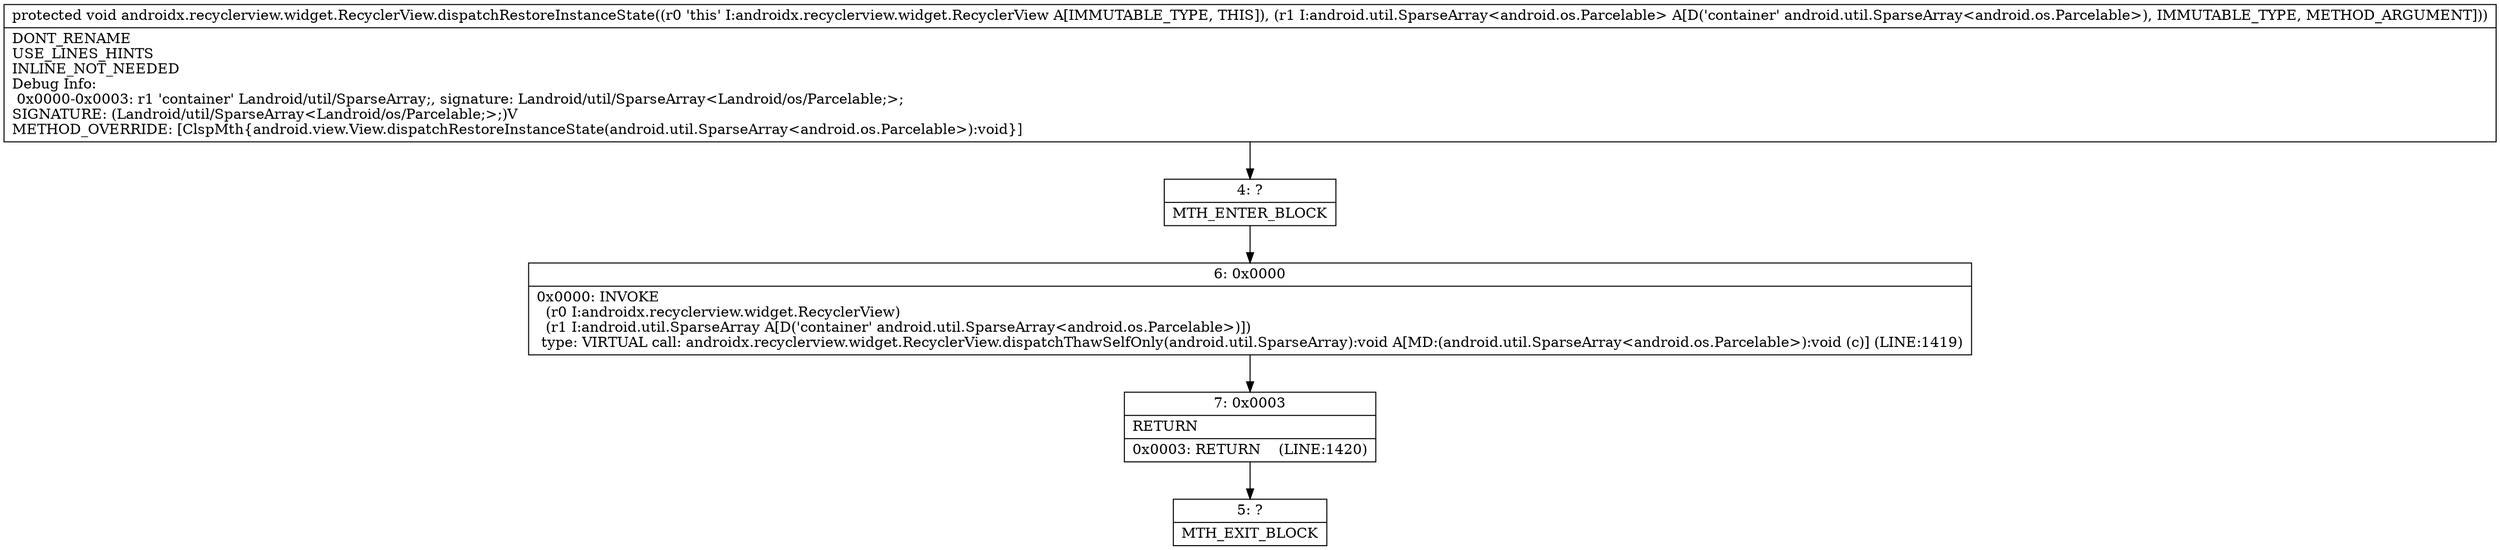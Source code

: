digraph "CFG forandroidx.recyclerview.widget.RecyclerView.dispatchRestoreInstanceState(Landroid\/util\/SparseArray;)V" {
Node_4 [shape=record,label="{4\:\ ?|MTH_ENTER_BLOCK\l}"];
Node_6 [shape=record,label="{6\:\ 0x0000|0x0000: INVOKE  \l  (r0 I:androidx.recyclerview.widget.RecyclerView)\l  (r1 I:android.util.SparseArray A[D('container' android.util.SparseArray\<android.os.Parcelable\>)])\l type: VIRTUAL call: androidx.recyclerview.widget.RecyclerView.dispatchThawSelfOnly(android.util.SparseArray):void A[MD:(android.util.SparseArray\<android.os.Parcelable\>):void (c)] (LINE:1419)\l}"];
Node_7 [shape=record,label="{7\:\ 0x0003|RETURN\l|0x0003: RETURN    (LINE:1420)\l}"];
Node_5 [shape=record,label="{5\:\ ?|MTH_EXIT_BLOCK\l}"];
MethodNode[shape=record,label="{protected void androidx.recyclerview.widget.RecyclerView.dispatchRestoreInstanceState((r0 'this' I:androidx.recyclerview.widget.RecyclerView A[IMMUTABLE_TYPE, THIS]), (r1 I:android.util.SparseArray\<android.os.Parcelable\> A[D('container' android.util.SparseArray\<android.os.Parcelable\>), IMMUTABLE_TYPE, METHOD_ARGUMENT]))  | DONT_RENAME\lUSE_LINES_HINTS\lINLINE_NOT_NEEDED\lDebug Info:\l  0x0000\-0x0003: r1 'container' Landroid\/util\/SparseArray;, signature: Landroid\/util\/SparseArray\<Landroid\/os\/Parcelable;\>;\lSIGNATURE: (Landroid\/util\/SparseArray\<Landroid\/os\/Parcelable;\>;)V\lMETHOD_OVERRIDE: [ClspMth\{android.view.View.dispatchRestoreInstanceState(android.util.SparseArray\<android.os.Parcelable\>):void\}]\l}"];
MethodNode -> Node_4;Node_4 -> Node_6;
Node_6 -> Node_7;
Node_7 -> Node_5;
}

